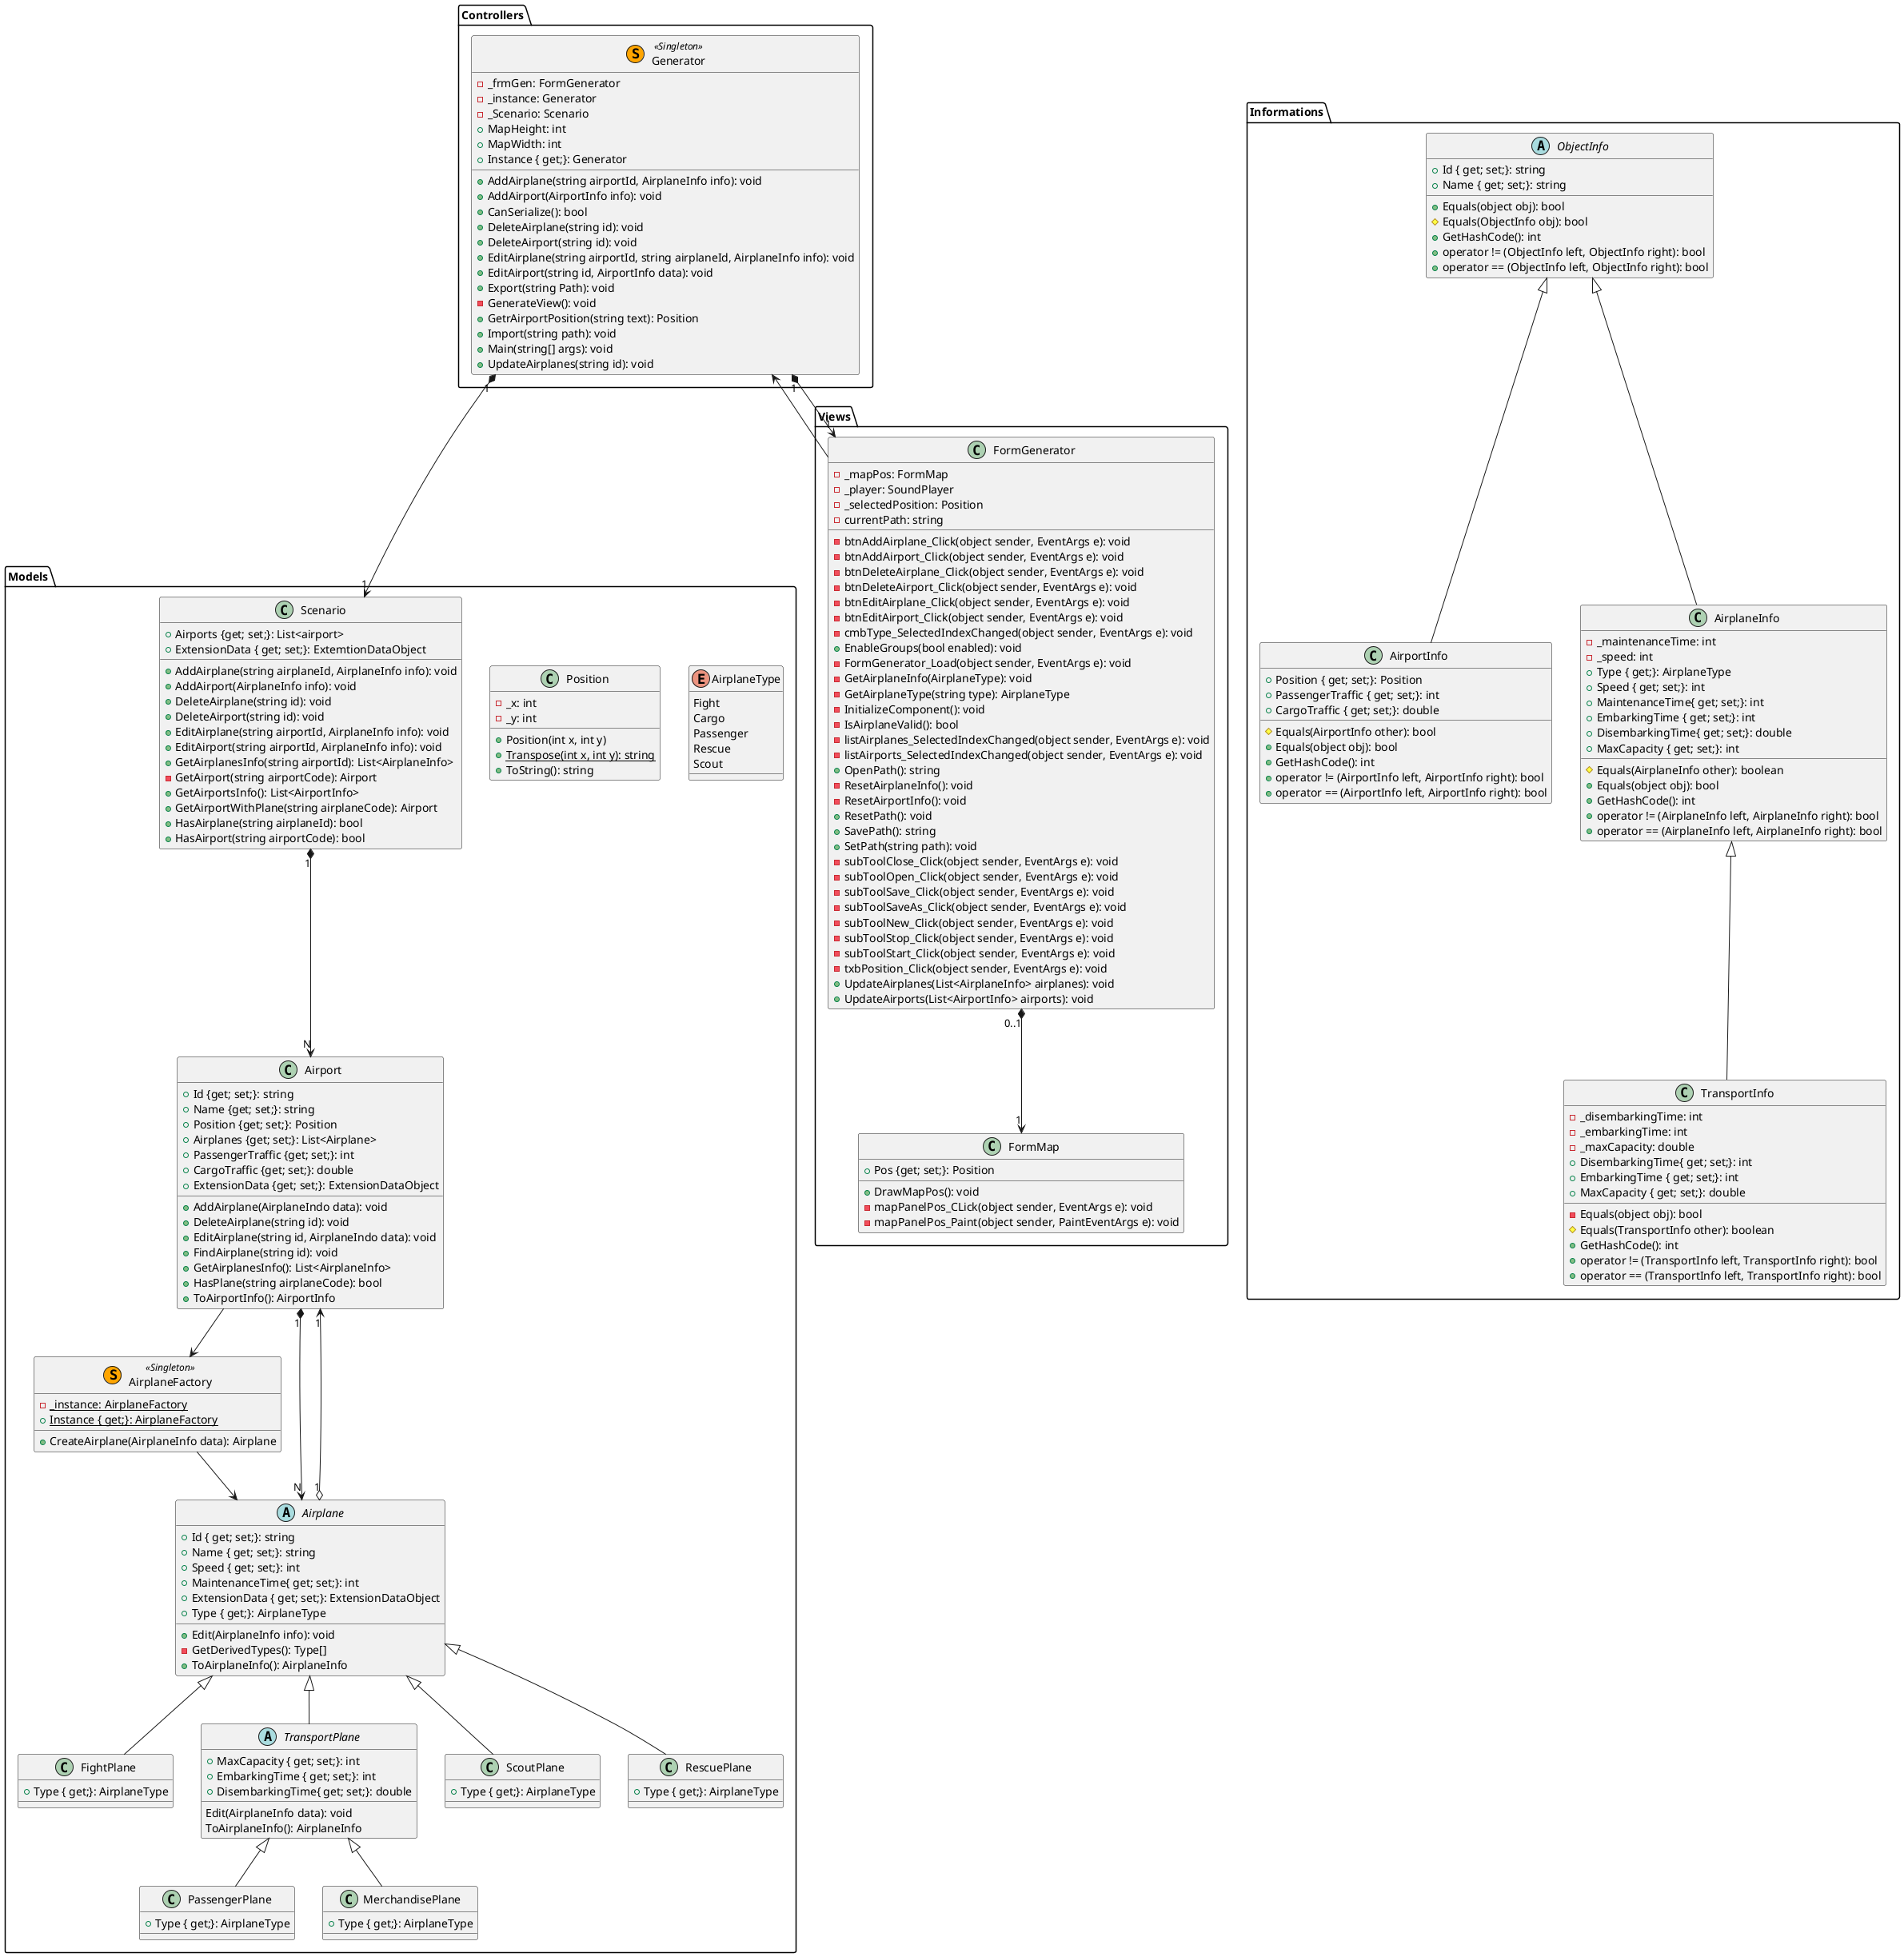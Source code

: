 @startuml Generator

package Models {
    ' ----------------------------------- '
    enum AirplaneType { 
        Fight
        Cargo
        Passenger
        Rescue
        Scout
    }

    class Position {
        - _x: int
        - _y: int
        + Position(int x, int y)
        + {static} Transpose(int x, int y): string
        + ToString(): string
    }

    class Scenario {
        + Airports {get; set;}: List<airport>
        + ExtensionData { get; set;}: ExtemtionDataObject

        + AddAirplane(string airplaneId, AirplaneInfo info): void
        + AddAirport(AirplaneInfo info): void
        + DeleteAirplane(string id): void
        + DeleteAirport(string id): void
        + EditAirplane(string airportId, AirplaneInfo info): void
        + EditAirport(string airportId, AirplaneInfo info): void
        + GetAirplanesInfo(string airportId): List<AirplaneInfo>
        - GetAirport(string airportCode): Airport
        + GetAirportsInfo(): List<AirportInfo>
        + GetAirportWithPlane(string airplaneCode): Airport
        + HasAirplane(string airplaneId): bool
        + HasAirport(string airportCode): bool
    }
    
    ' -----------------------------------'
    ' -- Airport Management           -- '
    'package "Airplanes and Airports" {
    class Airport {
        + Id {get; set;}: string
        + Name {get; set;}: string
        + Position {get; set;}: Position
        + Airplanes {get; set;}: List<Airplane>
        + PassengerTraffic {get; set;}: int
        + CargoTraffic {get; set;}: double
        + ExtensionData {get; set;}: ExtensionDataObject

        + AddAirplane(AirplaneIndo data): void
        + DeleteAirplane(string id): void
        + EditAirplane(string id, AirplaneIndo data): void
        + FindAirplane(string id): void
        + GetAirplanesInfo(): List<AirplaneInfo>
        + HasPlane(string airplaneCode): bool       
        + ToAirportInfo(): AirportInfo
    }
    
    ' -----------------------------------'
    ' -- Airplane Management          -- '
    class AirplaneFactory << (S,orange) Singleton>> {
        - {static} _instance: AirplaneFactory
        + {static} Instance { get;}: AirplaneFactory
        + CreateAirplane(AirplaneInfo data): Airplane
    }

    abstract class Airplane {
        + Id { get; set;}: string
        + Name { get; set;}: string
        + Speed { get; set;}: int
        + MaintenanceTime{ get; set;}: int
        + ExtensionData { get; set;}: ExtensionDataObject
        + Type { get;}: AirplaneType
    
        + Edit(AirplaneInfo info): void
        - GetDerivedTypes(): Type[]
        + ToAirplaneInfo(): AirplaneInfo
    }

    class FightPlane extends Airplane{
        + Type { get;}: AirplaneType
    }
    
    abstract class TransportPlane extends Airplane {
        + MaxCapacity { get; set;}: int
        + EmbarkingTime { get; set;}: int
        + DisembarkingTime{ get; set;}: double

        Edit(AirplaneInfo data): void
        ToAirplaneInfo(): AirplaneInfo
    }
    
    class PassengerPlane extends TransportPlane {
        + Type { get;}: AirplaneType
    }
    
    class MerchandisePlane extends TransportPlane {
        + Type { get;}: AirplaneType
    }
    
    class ScoutPlane extends Airplane{
        + Type { get;}: AirplaneType
    }
    
    class RescuePlane extends Airplane{
        + Type { get;}: AirplaneType
    }
}

package Informations {
    ' -----------------------------------'
    ' -- Object Info Management       -- '

    abstract class ObjectInfo {
        + Id { get; set;}: string
        + Name { get; set;}: string

        + Equals(object obj): bool
        # Equals(ObjectInfo obj): bool
        + GetHashCode(): int
        + operator != (ObjectInfo left, ObjectInfo right): bool
        + operator == (ObjectInfo left, ObjectInfo right): bool
    }

    class AirportInfo extends ObjectInfo {
        + Position { get; set;}: Position
        + PassengerTraffic { get; set;}: int
        + CargoTraffic { get; set;}: double

        # Equals(AirportInfo other): bool
        + Equals(object obj): bool
        + GetHashCode(): int
        + operator != (AirportInfo left, AirportInfo right): bool
        + operator == (AirportInfo left, AirportInfo right): bool
    }

    class AirplaneInfo extends ObjectInfo {
        - _maintenanceTime: int
        - _speed: int
        + Type { get;}: AirplaneType
        + Speed { get; set;}: int
        + MaintenanceTime{ get; set;}: int
        + EmbarkingTime { get; set;}: int
        + DisembarkingTime{ get; set;}: double
        + MaxCapacity { get; set;}: int

        # Equals(AirplaneInfo other): boolean
        + Equals(object obj): bool
        + GetHashCode(): int
        + operator != (AirplaneInfo left, AirplaneInfo right): bool
        + operator == (AirplaneInfo left, AirplaneInfo right): bool
    }

    class TransportInfo extends AirplaneInfo {
        - _disembarkingTime: int
        - _embarkingTime: int
        - _maxCapacity: double
        + DisembarkingTime{ get; set;}: int
        + EmbarkingTime { get; set;}: int
        + MaxCapacity { get; set;}: double

        - Equals(object obj): bool
        # Equals(TransportInfo other): boolean
        + GetHashCode(): int
        + operator != (TransportInfo left, TransportInfo right): bool
        + operator == (TransportInfo left, TransportInfo right): bool

    }
}

package Controllers {
    class Generator << (S,orange) Singleton>> {
        - _frmGen: FormGenerator
        - _instance: Generator
        - _Scenario: Scenario
        + MapHeight: int
        + MapWidth: int
        + Instance { get;}: Generator

        + AddAirplane(string airportId, AirplaneInfo info): void
        + AddAirport(AirportInfo info): void
        + CanSerialize(): bool
        + DeleteAirplane(string id): void
        + DeleteAirport(string id): void
        + EditAirplane(string airportId, string airplaneId, AirplaneInfo info): void
        + EditAirport(string id, AirportInfo data): void
        + Export(string Path): void
        - GenerateView(): void
        + GetrAirportPosition(string text): Position
        + Import(string path): void
        + Main(string[] args): void	
        + UpdateAirplanes(string id): void
    }
}

package Views {
    class FormMap {
        + Pos {get; set;}: Position
        
        + DrawMapPos(): void
        - mapPanelPos_CLick(object sender, EventArgs e): void
        - mapPanelPos_Paint(object sender, PaintEventArgs e): void
    }
    class FormGenerator {
        - _mapPos: FormMap
        - _player: SoundPlayer
        - _selectedPosition: Position
        - currentPath: string

        - btnAddAirplane_Click(object sender, EventArgs e): void
        - btnAddAirport_Click(object sender, EventArgs e): void
        - btnDeleteAirplane_Click(object sender, EventArgs e): void
        - btnDeleteAirport_Click(object sender, EventArgs e): void
        - btnEditAirplane_Click(object sender, EventArgs e): void
        - btnEditAirport_Click(object sender, EventArgs e): void
        - cmbType_SelectedIndexChanged(object sender, EventArgs e): void
        + EnableGroups(bool enabled): void
        - FormGenerator_Load(object sender, EventArgs e): void
        - GetAirplaneInfo(AirplaneType): void
        - GetAirplaneType(string type): AirplaneType
        - InitializeComponent(): void
        - IsAirplaneValid(): bool
        - listAirplanes_SelectedIndexChanged(object sender, EventArgs e): void
        - listAirports_SelectedIndexChanged(object sender, EventArgs e): void
        + OpenPath(): string
        - ResetAirplaneInfo(): void
        - ResetAirportInfo(): void
        + ResetPath(): void
        + SavePath(): string
        + SetPath(string path): void
        - subToolClose_Click(object sender, EventArgs e): void
        - subToolOpen_Click(object sender, EventArgs e): void
        - subToolSave_Click(object sender, EventArgs e): void
        - subToolSaveAs_Click(object sender, EventArgs e): void
        - subToolNew_Click(object sender, EventArgs e): void
        - subToolStop_Click(object sender, EventArgs e): void
        - subToolStart_Click(object sender, EventArgs e): void
        - txbPosition_Click(object sender, EventArgs e): void
        + UpdateAirplanes(List<AirplaneInfo> airplanes): void
        + UpdateAirports(List<AirportInfo> airports): void
    }
}

' Relations
' - Global
' -- Controller and View
Generator "1" *--> "1" FormGenerator
FormGenerator --> Generator
' -- Controller and Model
Generator "1" *--> "1" Scenario

' - View
FormGenerator "0..1" *--> "1" FormMap

' - Model
' -- Scenario
Scenario "1" *-d-> "N" Airport

' -- Airport
Airport -d-> AirplaneFactory
Airport "1" *--> "N" Airplane

' -- Airplane
AirplaneFactory --> Airplane
Airplane "1" o--> "1" Airport
' Airplane "1" o-u-> "1" IState

@enduml
